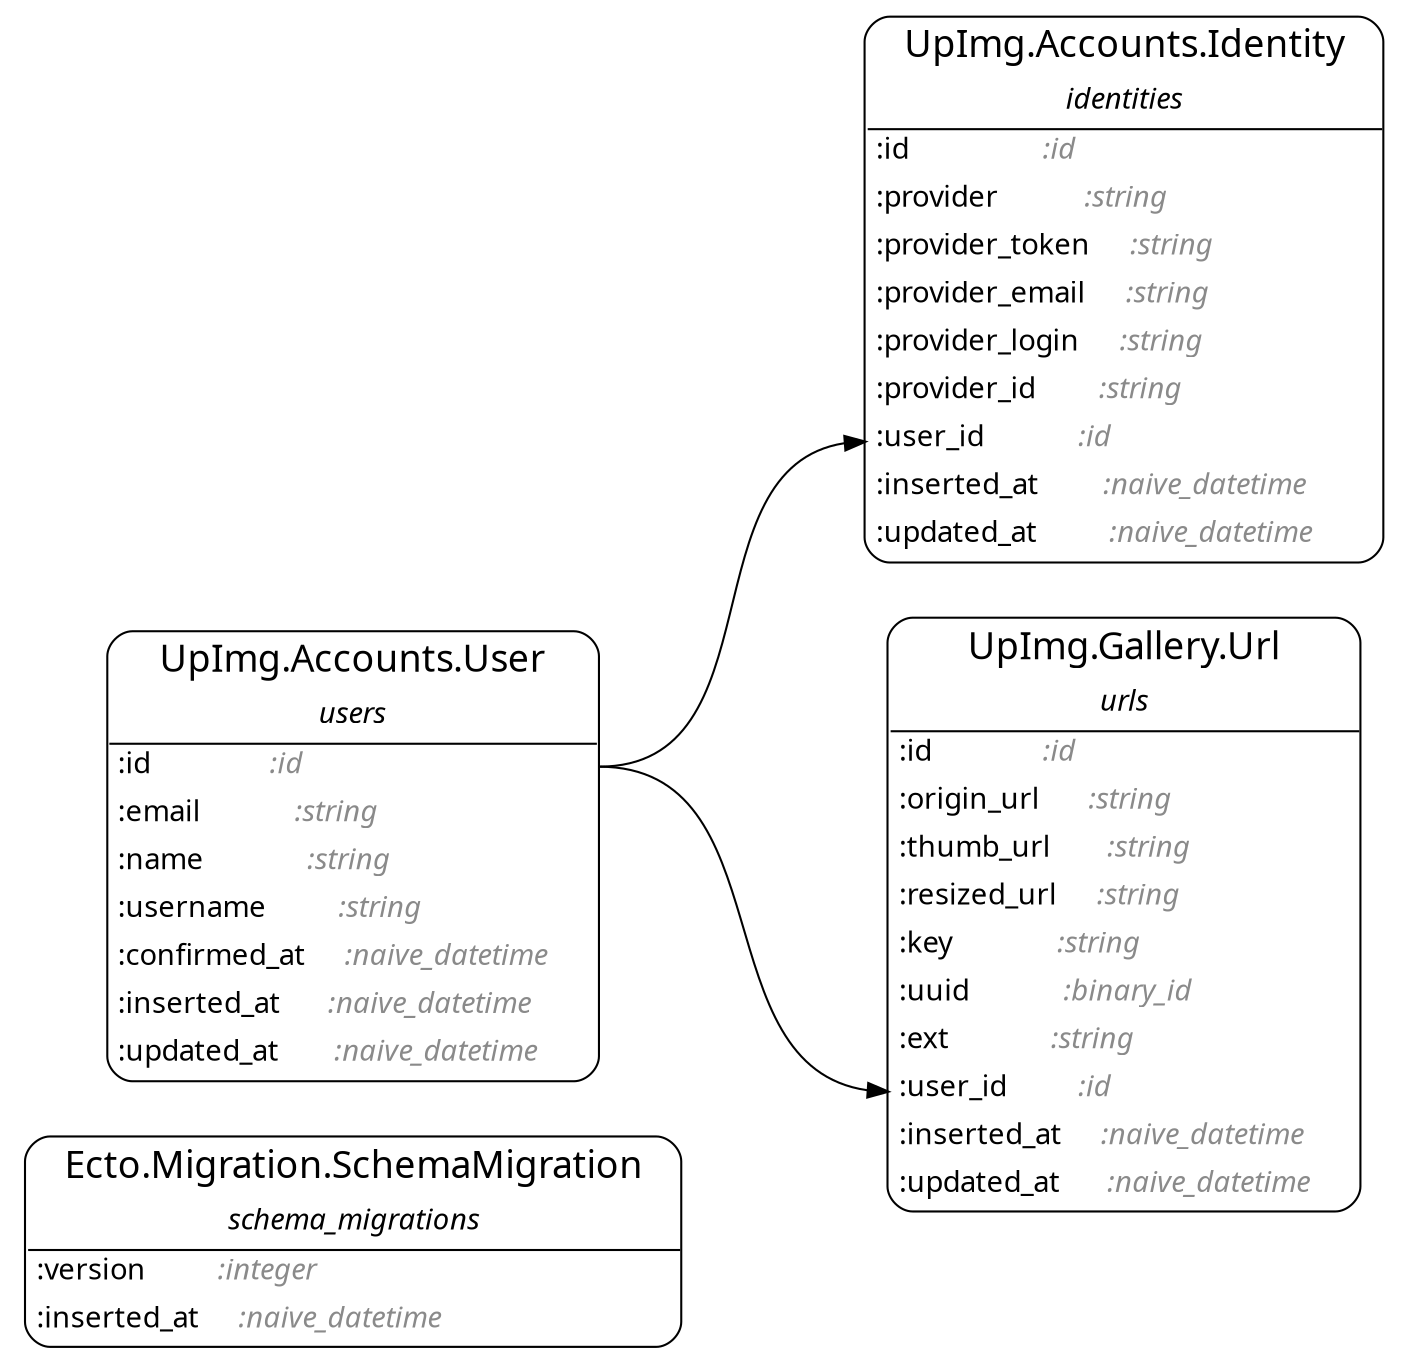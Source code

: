 digraph {
  ranksep=1.0; rankdir=LR;
  node [shape = none, fontname="Roboto Mono"];
  "Ecto.Migration.SchemaMigration" [label= <<table align='left' border='1' style='rounded' cellspacing='0' cellpadding='4' cellborder='0'><tr><td port='header@schema_module'><font point-size='18'>   Ecto.Migration.SchemaMigration   </font></td></tr><tr><td border='1' sides='b' colspan='2'><font point-size='14'><i>schema_migrations</i></font></td></tr><tr><td align='left' port='field@version'>:version         <i><font color='gray54'>:integer            </font></i></td></tr><tr><td align='left' port='field@inserted_at'>:inserted_at     <i><font color='gray54'>:naive_datetime     </font></i></td></tr></table>>]
  "UpImg.Accounts.Identity" [label= <<table align='left' border='1' style='rounded' cellspacing='0' cellpadding='4' cellborder='0'><tr><td port='header@schema_module'><font point-size='18'>   UpImg.Accounts.Identity   </font></td></tr><tr><td border='1' sides='b' colspan='2'><font point-size='14'><i>identities</i></font></td></tr><tr><td align='left' port='field@id'>:id                 <i><font color='gray54'>:id                 </font></i></td></tr><tr><td align='left' port='field@provider'>:provider           <i><font color='gray54'>:string             </font></i></td></tr><tr><td align='left' port='field@provider_token'>:provider_token     <i><font color='gray54'>:string             </font></i></td></tr><tr><td align='left' port='field@provider_email'>:provider_email     <i><font color='gray54'>:string             </font></i></td></tr><tr><td align='left' port='field@provider_login'>:provider_login     <i><font color='gray54'>:string             </font></i></td></tr><tr><td align='left' port='field@provider_id'>:provider_id        <i><font color='gray54'>:string             </font></i></td></tr><tr><td align='left' port='field@user_id'>:user_id            <i><font color='gray54'>:id                 </font></i></td></tr><tr><td align='left' port='field@inserted_at'>:inserted_at        <i><font color='gray54'>:naive_datetime     </font></i></td></tr><tr><td align='left' port='field@updated_at'>:updated_at         <i><font color='gray54'>:naive_datetime     </font></i></td></tr></table>>]
  "UpImg.Accounts.User" [label= <<table align='left' border='1' style='rounded' cellspacing='0' cellpadding='4' cellborder='0'><tr><td port='header@schema_module'><font point-size='18'>   UpImg.Accounts.User   </font></td></tr><tr><td border='1' sides='b' colspan='2'><font point-size='14'><i>users</i></font></td></tr><tr><td align='left' port='field@id'>:id               <i><font color='gray54'>:id                 </font></i></td></tr><tr><td align='left' port='field@email'>:email            <i><font color='gray54'>:string             </font></i></td></tr><tr><td align='left' port='field@name'>:name             <i><font color='gray54'>:string             </font></i></td></tr><tr><td align='left' port='field@username'>:username         <i><font color='gray54'>:string             </font></i></td></tr><tr><td align='left' port='field@confirmed_at'>:confirmed_at     <i><font color='gray54'>:naive_datetime     </font></i></td></tr><tr><td align='left' port='field@inserted_at'>:inserted_at      <i><font color='gray54'>:naive_datetime     </font></i></td></tr><tr><td align='left' port='field@updated_at'>:updated_at       <i><font color='gray54'>:naive_datetime     </font></i></td></tr></table>>]
  "UpImg.Gallery.Url" [label= <<table align='left' border='1' style='rounded' cellspacing='0' cellpadding='4' cellborder='0'><tr><td port='header@schema_module'><font point-size='18'>   UpImg.Gallery.Url   </font></td></tr><tr><td border='1' sides='b' colspan='2'><font point-size='14'><i>urls</i></font></td></tr><tr><td align='left' port='field@id'>:id              <i><font color='gray54'>:id                 </font></i></td></tr><tr><td align='left' port='field@origin_url'>:origin_url      <i><font color='gray54'>:string             </font></i></td></tr><tr><td align='left' port='field@thumb_url'>:thumb_url       <i><font color='gray54'>:string             </font></i></td></tr><tr><td align='left' port='field@resized_url'>:resized_url     <i><font color='gray54'>:string             </font></i></td></tr><tr><td align='left' port='field@key'>:key             <i><font color='gray54'>:string             </font></i></td></tr><tr><td align='left' port='field@uuid'>:uuid            <i><font color='gray54'>:binary_id          </font></i></td></tr><tr><td align='left' port='field@ext'>:ext             <i><font color='gray54'>:string             </font></i></td></tr><tr><td align='left' port='field@user_id'>:user_id         <i><font color='gray54'>:id                 </font></i></td></tr><tr><td align='left' port='field@inserted_at'>:inserted_at     <i><font color='gray54'>:naive_datetime     </font></i></td></tr><tr><td align='left' port='field@updated_at'>:updated_at      <i><font color='gray54'>:naive_datetime     </font></i></td></tr></table>>]

  "UpImg.Accounts.User":"field@id":e -> "UpImg.Accounts.Identity":"field@user_id":w
  "UpImg.Accounts.User":"field@id":e -> "UpImg.Gallery.Url":"field@user_id":w
}
